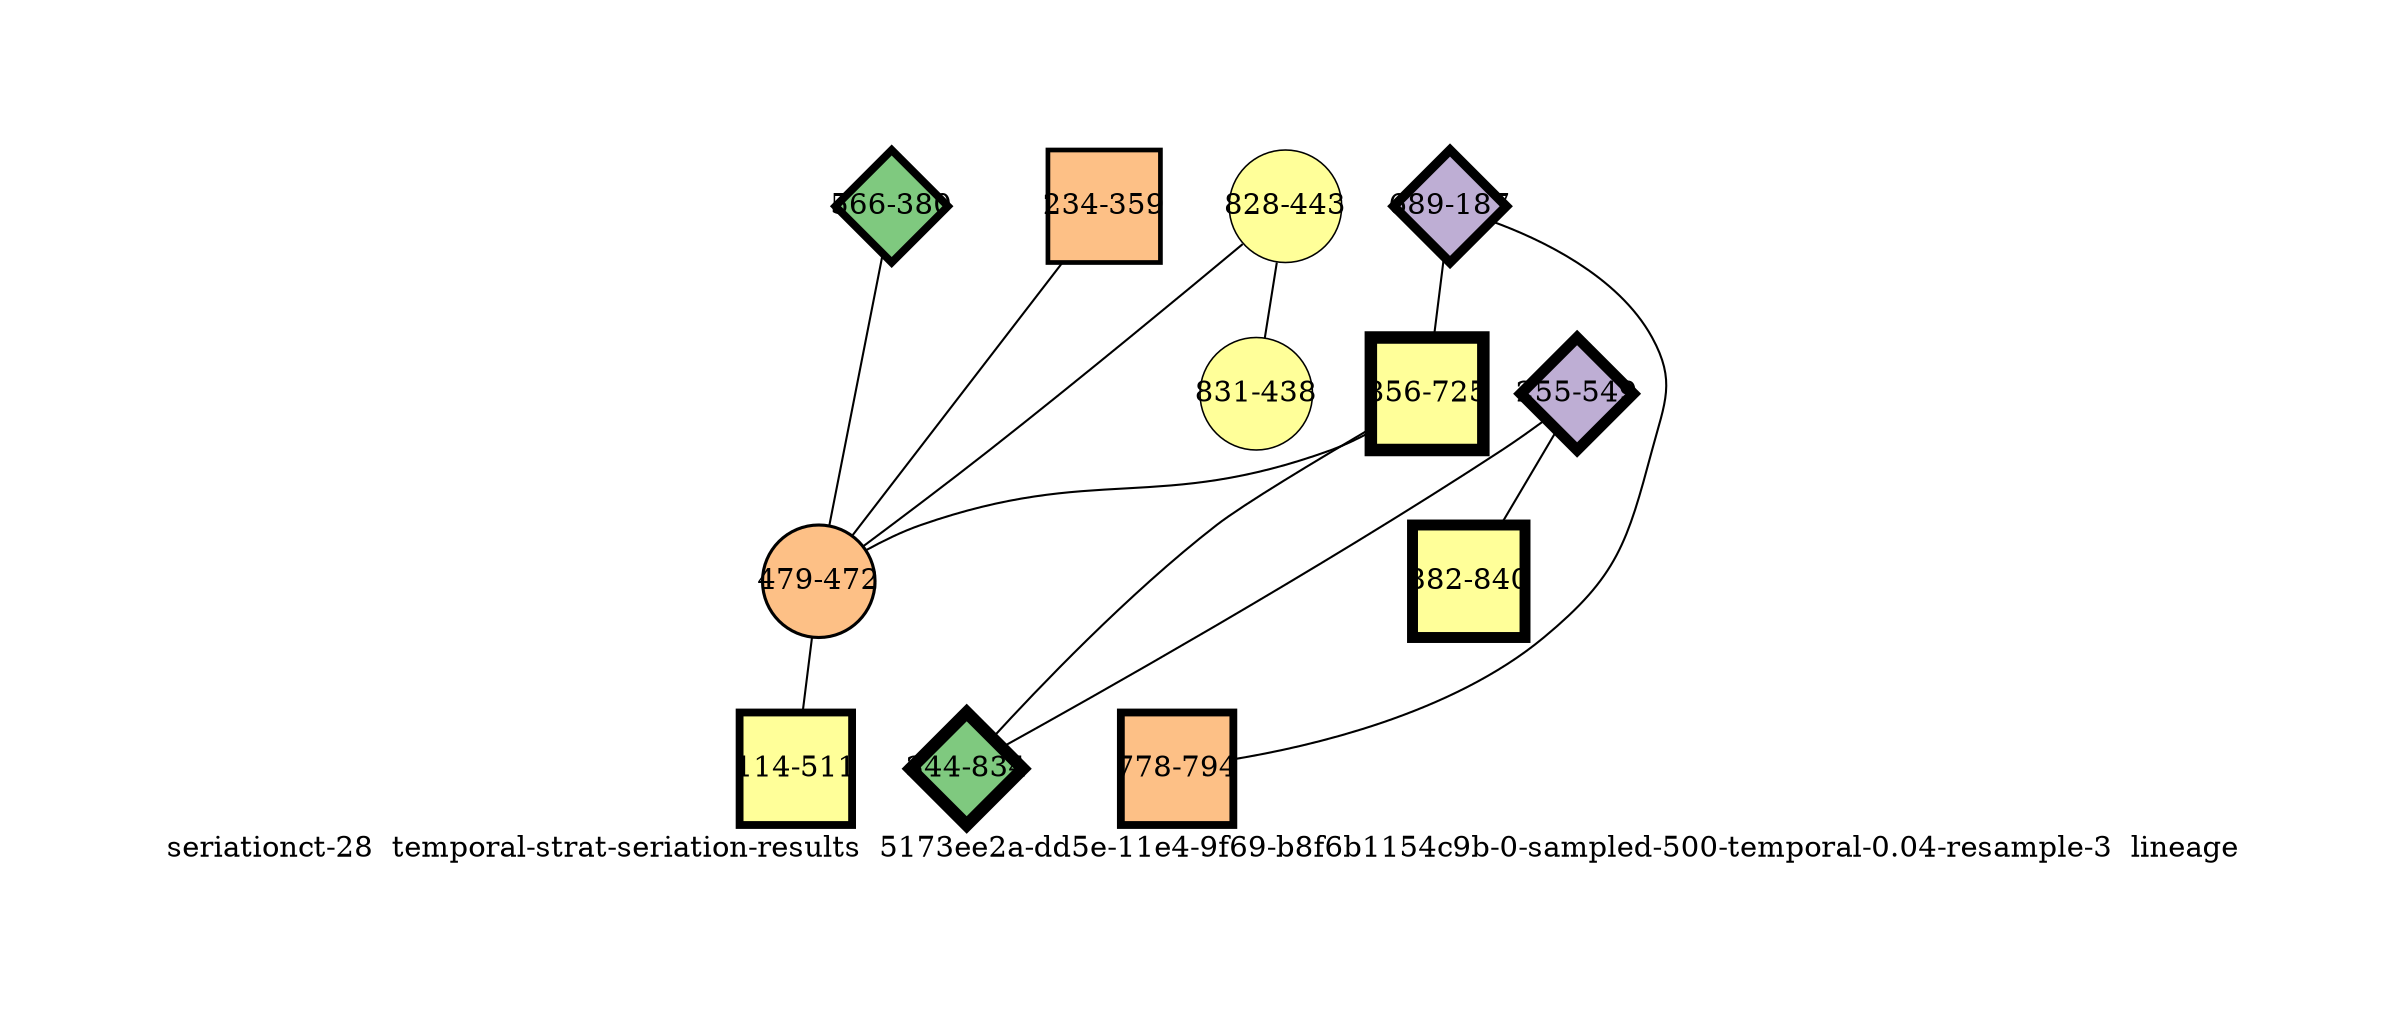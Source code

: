 strict graph "seriationct-28  temporal-strat-seriation-results  5173ee2a-dd5e-11e4-9f69-b8f6b1154c9b-0-sampled-500-temporal-0.04-resample-3  lineage" {
labelloc=b;
ratio=auto;
pad="1.0";
label="seriationct-28  temporal-strat-seriation-results  5173ee2a-dd5e-11e4-9f69-b8f6b1154c9b-0-sampled-500-temporal-0.04-resample-3  lineage";
node [width="0.75", style=filled, fixedsize=true, height="0.75", shape=circle, label=""];
0 [xCoordinate="380.0", appears_in_slice=5, yCoordinate="566.0", colorscheme=accent8, lineage_id=2, short_label="566-380", label="566-380", shape=diamond, cluster_id=0, fillcolor=1, size="500.0", id=0, penwidth="3.75"];
1 [xCoordinate="359.0", appears_in_slice=3, yCoordinate="234.0", colorscheme=accent8, lineage_id=1, short_label="234-359", label="234-359", shape=square, cluster_id=2, fillcolor=3, size="500.0", id=1, penwidth="2.25"];
2 [xCoordinate="187.0", appears_in_slice=6, yCoordinate="689.0", colorscheme=accent8, lineage_id=2, short_label="689-187", label="689-187", shape=diamond, cluster_id=1, fillcolor=2, size="500.0", id=2, penwidth="4.5"];
3 [xCoordinate="443.0", appears_in_slice=1, yCoordinate="828.0", colorscheme=accent8, lineage_id=0, short_label="828-443", label="828-443", shape=circle, cluster_id=3, fillcolor=4, size="500.0", id=3, penwidth="0.75"];
4 [xCoordinate="725.0", appears_in_slice=8, yCoordinate="856.0", colorscheme=accent8, lineage_id=1, short_label="856-725", label="856-725", shape=square, cluster_id=3, fillcolor=4, size="500.0", id=4, penwidth="6.0"];
5 [xCoordinate="472.0", appears_in_slice=2, yCoordinate="479.0", colorscheme=accent8, lineage_id=0, short_label="479-472", label="479-472", shape=circle, cluster_id=2, fillcolor=3, size="500.0", id=5, penwidth="1.5"];
6 [xCoordinate="549.0", appears_in_slice=7, yCoordinate="255.0", colorscheme=accent8, lineage_id=2, short_label="255-549", label="255-549", shape=diamond, cluster_id=1, fillcolor=2, size="500.0", id=6, penwidth="5.25"];
7 [xCoordinate="794.0", appears_in_slice=5, yCoordinate="778.0", colorscheme=accent8, lineage_id=1, short_label="778-794", label="778-794", shape=square, cluster_id=2, fillcolor=3, size="500.0", id=7, penwidth="3.75"];
8 [xCoordinate="511.0", appears_in_slice=5, yCoordinate="114.0", colorscheme=accent8, lineage_id=1, short_label="114-511", label="114-511", shape=square, cluster_id=3, fillcolor=4, size="500.0", id=8, penwidth="3.75"];
9 [xCoordinate="834.0", appears_in_slice=8, yCoordinate="344.0", colorscheme=accent8, lineage_id=2, short_label="344-834", label="344-834", shape=diamond, cluster_id=0, fillcolor=1, size="500.0", id=9, penwidth="6.0"];
10 [xCoordinate="840.0", appears_in_slice=7, yCoordinate="882.0", colorscheme=accent8, lineage_id=1, short_label="882-840", label="882-840", shape=square, cluster_id=3, fillcolor=4, size="500.0", id=10, penwidth="5.25"];
11 [xCoordinate="438.0", appears_in_slice=1, yCoordinate="831.0", colorscheme=accent8, lineage_id=0, short_label="831-438", label="831-438", shape=circle, cluster_id=3, fillcolor=4, size="500.0", id=11, penwidth="0.75"];
0 -- 5  [inverseweight="2.37901112308", weight="0.420342717315"];
1 -- 5  [inverseweight="3.0038835279", weight="0.332902388096"];
2 -- 4  [inverseweight="2.20433357089", weight="0.453651848889"];
2 -- 7  [inverseweight="2.13659606122", weight="0.468034186786"];
3 -- 11  [inverseweight="13.5184517609", weight="0.0739729680356"];
3 -- 5  [inverseweight="1.70160578031", weight="0.587680185135"];
4 -- 9  [inverseweight="2.97135165201", weight="0.336547173514"];
4 -- 5  [inverseweight="2.43702456004", weight="0.410336447321"];
5 -- 8  [inverseweight="2.13406461762", weight="0.468589372479"];
6 -- 9  [inverseweight="2.89312323387", weight="0.345647218996"];
6 -- 10  [inverseweight="18.1130889001", weight="0.0552086949674"];
}
